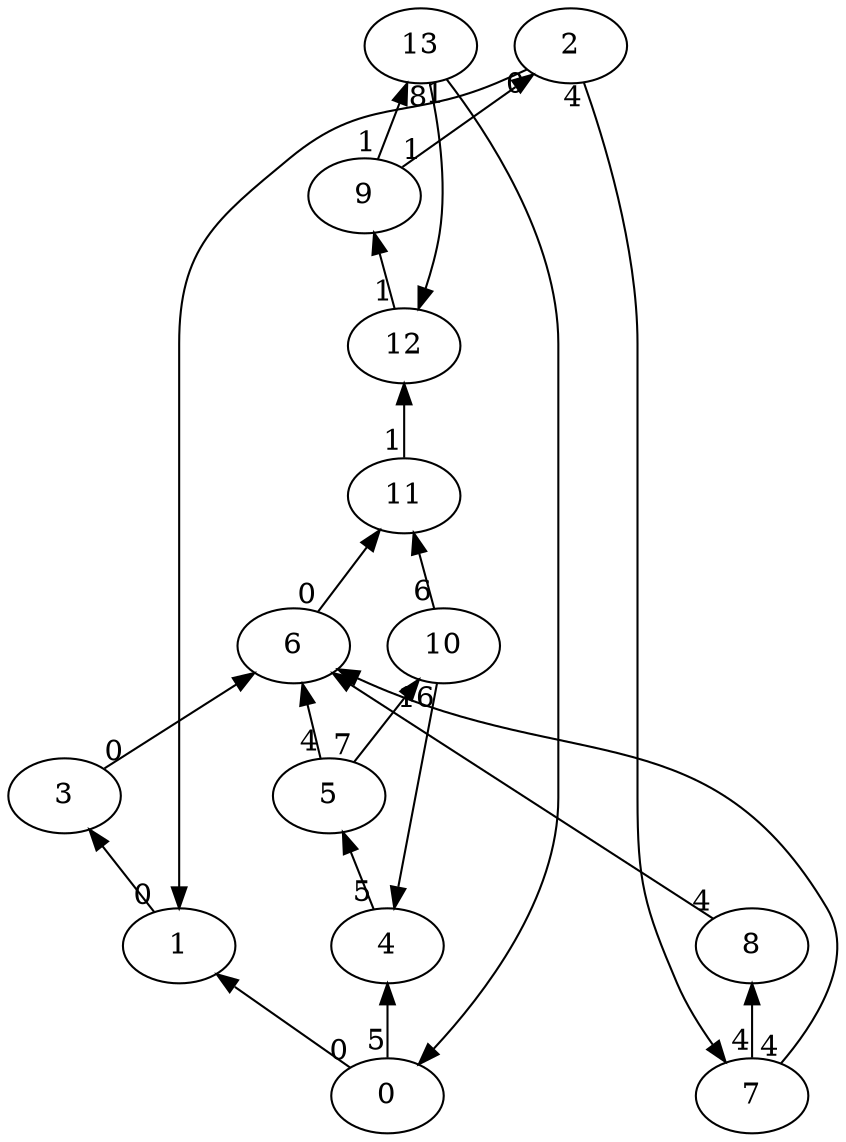 strict digraph G {
rankdir = BT;
ordering = out;
0;
1;
2;
3;
4;
5;
6;
7;
8;
9;
10;
11;
12;
13;
0 -> 1 [taillabel = 0];
0 -> 4 [taillabel = 5];
1 -> 3 [taillabel = 0];
2 -> 1 [taillabel = 0];
2 -> 7 [taillabel = 4];
3 -> 6 [taillabel = 0];
4 -> 5 [taillabel = 5];
5 -> 6 [taillabel = 4];
5 -> 10 [taillabel = 7];
6 -> 11 [taillabel = 0];
7 -> 8 [taillabel = 4];
7 -> 6 [taillabel = 4];
8 -> 6 [taillabel = 4];
9 -> 13 [taillabel = 1];
9 -> 2 [taillabel = 1];
10 -> 11 [taillabel = 6];
10 -> 4 [taillabel = 16];
11 -> 12 [taillabel = 1];
12 -> 9 [taillabel = 1];
13 -> 0 [taillabel = 1];
13 -> 12 [taillabel = 8];
{ rank = same;1;}
{ rank = same;3;}
{ rank = same;6;}
{ rank = same;11;}
{ rank = same;12;}
{ rank = same;9;}
{ rank = same;2;13;}
{ rank = same;0;7;}
{ rank = same;4;8;}
{ rank = same;5;}
{ rank = same;10;}
}
